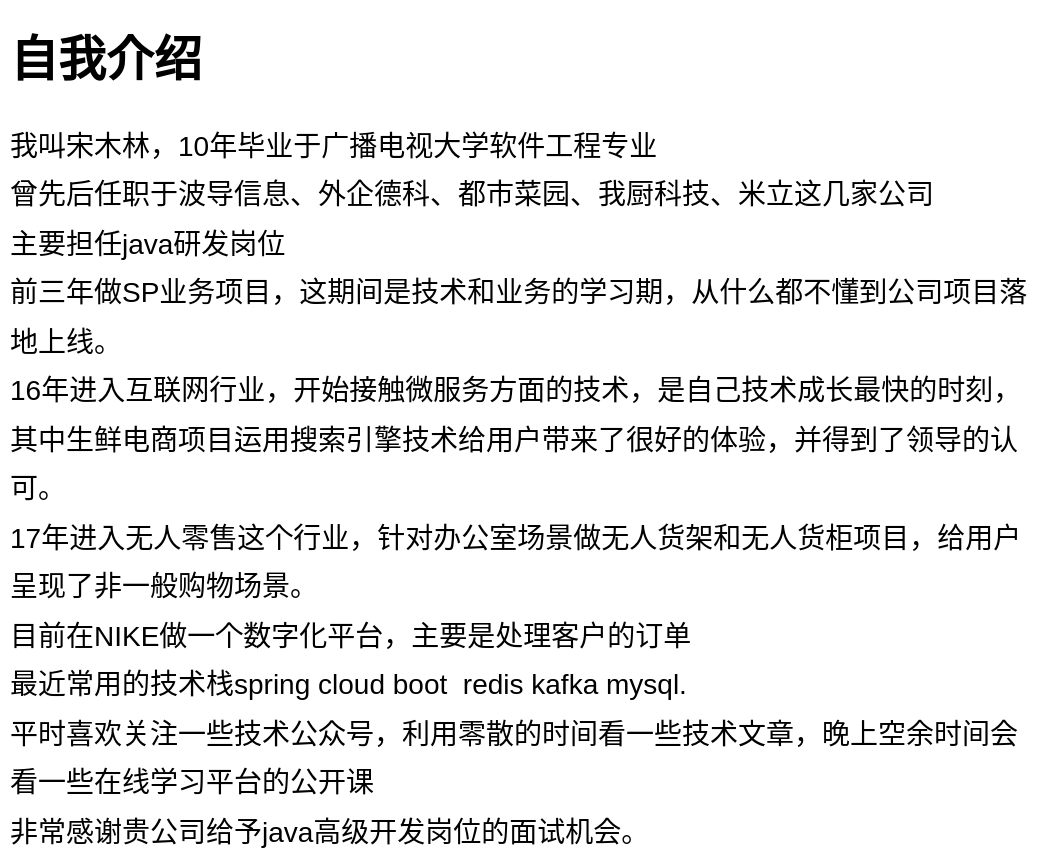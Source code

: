 <mxfile version="14.7.0" type="github">
  <diagram id="T5jLNx3cUzOp_GnyQVxL" name="Page-1">
    <mxGraphModel dx="782" dy="469" grid="1" gridSize="10" guides="1" tooltips="1" connect="1" arrows="1" fold="1" page="1" pageScale="1" pageWidth="827" pageHeight="1169" math="0" shadow="0">
      <root>
        <mxCell id="0" />
        <mxCell id="1" parent="0" />
        <mxCell id="vqXSTIQL8JVGSJbUUD6O-2" value="&lt;h1&gt;自我介绍&lt;/h1&gt;&lt;div style=&quot;line-height: 1.75 ; font-size: 14px&quot;&gt;我叫宋木林，10年毕业于广播电视大学软件工程专业&lt;/div&gt;&lt;div style=&quot;line-height: 1.75 ; font-size: 14px&quot;&gt;曾先后任职于波导信息、外企德科、都市菜园、我厨科技、米立这几家公司&lt;/div&gt;&lt;div style=&quot;line-height: 1.75 ; font-size: 14px&quot;&gt;主要担任java研发岗位&lt;/div&gt;&lt;div style=&quot;line-height: 1.75 ; font-size: 14px&quot;&gt;前三年做SP业务项目，这期间是技术和业务的学习期，从什么都不懂到公司项目落地上线。&lt;/div&gt;&lt;div style=&quot;line-height: 1.75 ; font-size: 14px&quot;&gt;16年进入互联网行业，开始接触微服务方面的技术，是自己技术成长最快的时刻，&lt;/div&gt;&lt;div style=&quot;line-height: 1.75 ; font-size: 14px&quot;&gt;其中生鲜电商项目运用搜索引擎技术给用户带来了很好的体验，并得到了领导的认可。&lt;/div&gt;&lt;div style=&quot;line-height: 1.75 ; font-size: 14px&quot;&gt;17年进入无人零售这个行业，针对办公室场景做无人货架和无人货柜项目，给用户呈现了非一般购物场景。&lt;/div&gt;&lt;div style=&quot;line-height: 1.75 ; font-size: 14px&quot;&gt;目前在NIKE做一个数字化平台，主要是处理客户的订单&lt;/div&gt;&lt;div style=&quot;line-height: 1.75 ; font-size: 14px&quot;&gt;最近常用的技术栈spring cloud boot&amp;nbsp; redis kafka mysql.&lt;/div&gt;&lt;div style=&quot;line-height: 1.75 ; font-size: 14px&quot;&gt;平时喜欢关注一些技术公众号，利用零散的时间看一些技术文章，晚上空余时间会看一些在线学习平台的公开课&lt;/div&gt;&lt;div style=&quot;line-height: 1.75 ; font-size: 14px&quot;&gt;非常感谢贵公司给予java高级开发岗位的面试机会。&lt;/div&gt;" style="text;html=1;strokeColor=none;fillColor=none;spacing=5;spacingTop=-20;whiteSpace=wrap;overflow=hidden;rounded=0;" vertex="1" parent="1">
          <mxGeometry x="240" y="150" width="520" height="420" as="geometry" />
        </mxCell>
      </root>
    </mxGraphModel>
  </diagram>
</mxfile>
